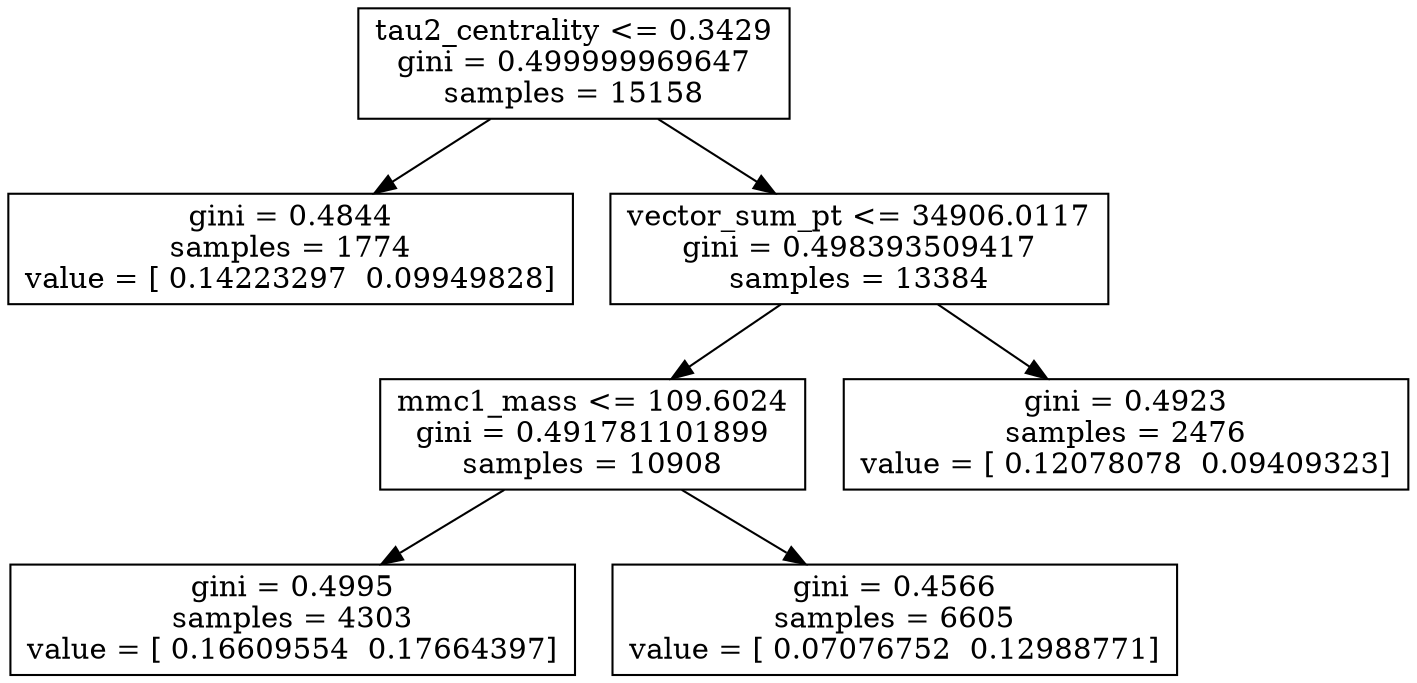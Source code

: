 digraph Tree {
0 [label="tau2_centrality <= 0.3429\ngini = 0.499999969647\nsamples = 15158", shape="box"] ;
1 [label="gini = 0.4844\nsamples = 1774\nvalue = [ 0.14223297  0.09949828]", shape="box"] ;
0 -> 1 ;
2 [label="vector_sum_pt <= 34906.0117\ngini = 0.498393509417\nsamples = 13384", shape="box"] ;
0 -> 2 ;
3 [label="mmc1_mass <= 109.6024\ngini = 0.491781101899\nsamples = 10908", shape="box"] ;
2 -> 3 ;
4 [label="gini = 0.4995\nsamples = 4303\nvalue = [ 0.16609554  0.17664397]", shape="box"] ;
3 -> 4 ;
5 [label="gini = 0.4566\nsamples = 6605\nvalue = [ 0.07076752  0.12988771]", shape="box"] ;
3 -> 5 ;
6 [label="gini = 0.4923\nsamples = 2476\nvalue = [ 0.12078078  0.09409323]", shape="box"] ;
2 -> 6 ;
}